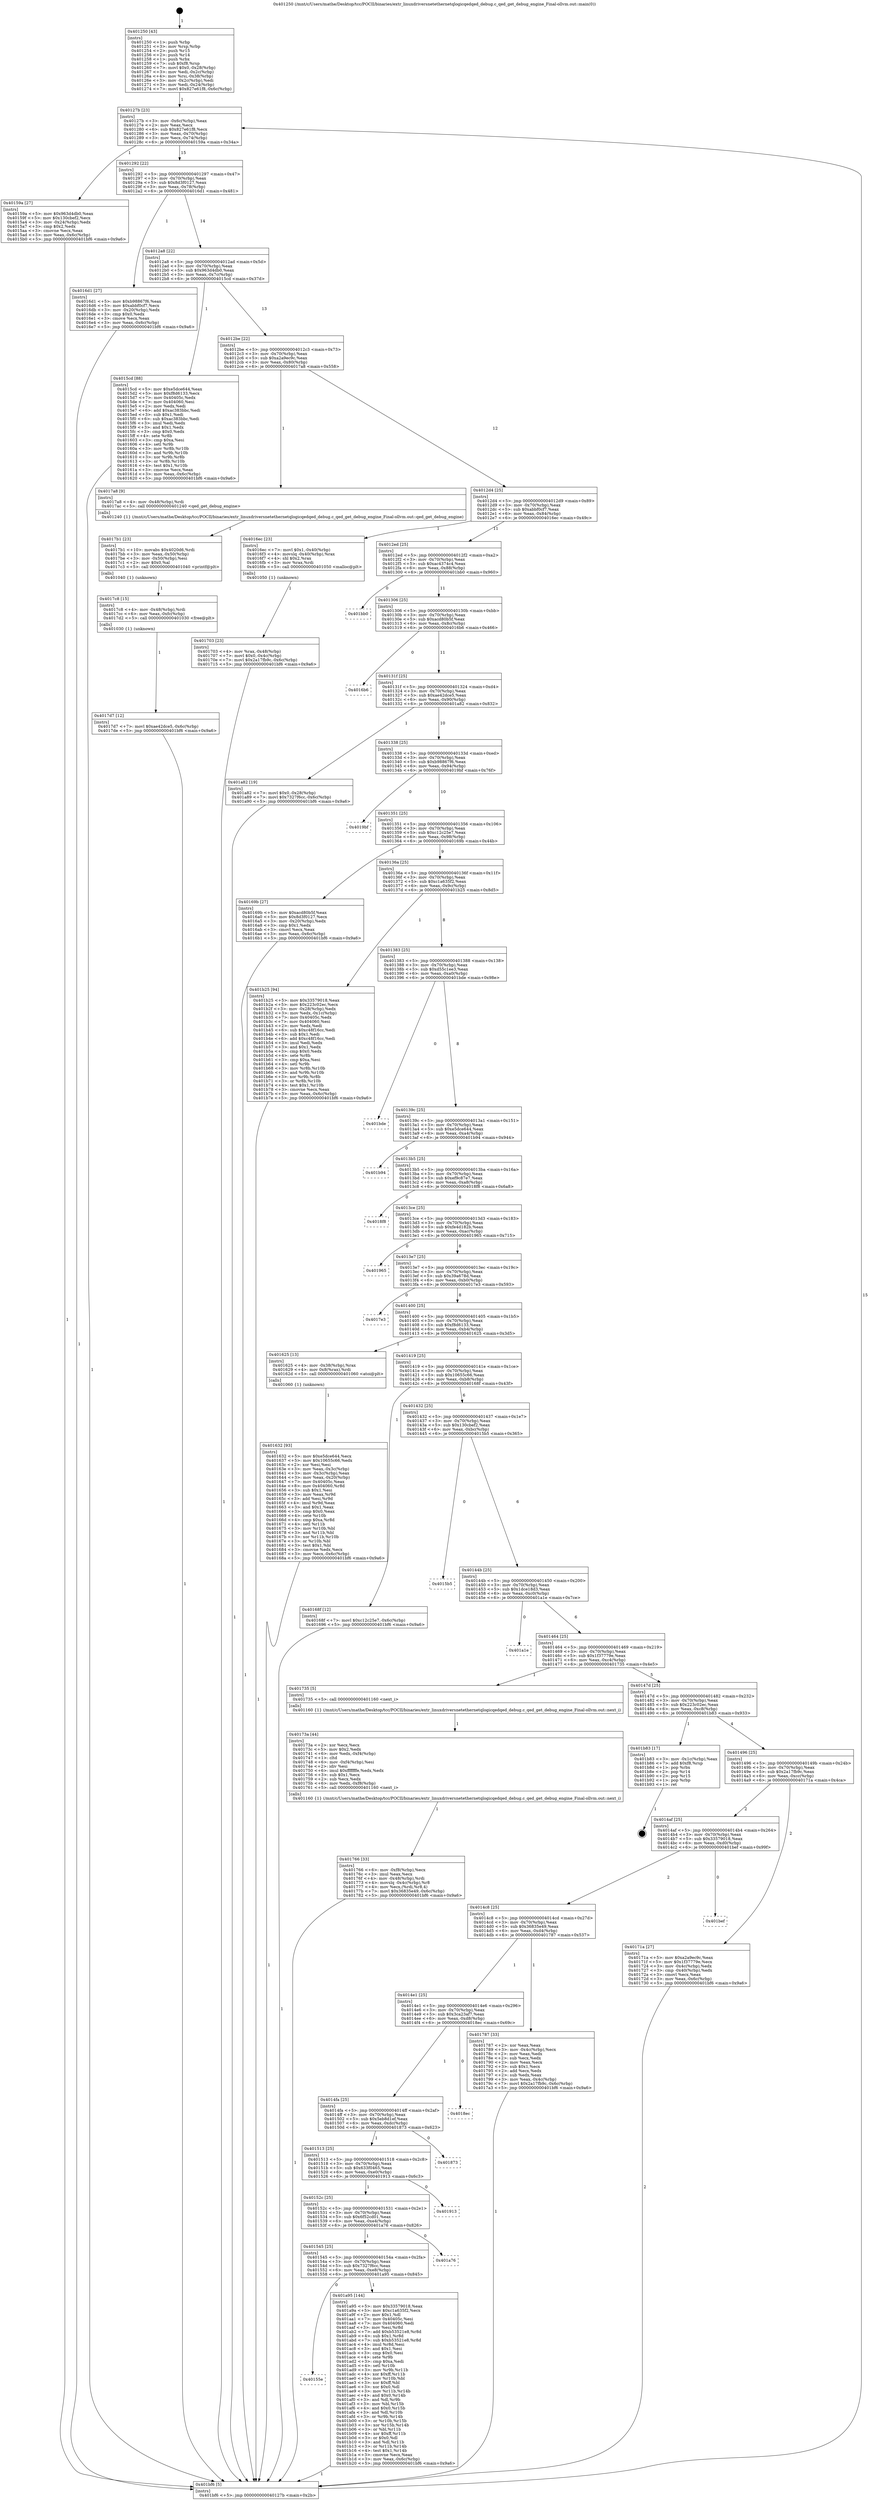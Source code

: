 digraph "0x401250" {
  label = "0x401250 (/mnt/c/Users/mathe/Desktop/tcc/POCII/binaries/extr_linuxdriversnetethernetqlogicqedqed_debug.c_qed_get_debug_engine_Final-ollvm.out::main(0))"
  labelloc = "t"
  node[shape=record]

  Entry [label="",width=0.3,height=0.3,shape=circle,fillcolor=black,style=filled]
  "0x40127b" [label="{
     0x40127b [23]\l
     | [instrs]\l
     &nbsp;&nbsp;0x40127b \<+3\>: mov -0x6c(%rbp),%eax\l
     &nbsp;&nbsp;0x40127e \<+2\>: mov %eax,%ecx\l
     &nbsp;&nbsp;0x401280 \<+6\>: sub $0x827e61f8,%ecx\l
     &nbsp;&nbsp;0x401286 \<+3\>: mov %eax,-0x70(%rbp)\l
     &nbsp;&nbsp;0x401289 \<+3\>: mov %ecx,-0x74(%rbp)\l
     &nbsp;&nbsp;0x40128c \<+6\>: je 000000000040159a \<main+0x34a\>\l
  }"]
  "0x40159a" [label="{
     0x40159a [27]\l
     | [instrs]\l
     &nbsp;&nbsp;0x40159a \<+5\>: mov $0x963d4db0,%eax\l
     &nbsp;&nbsp;0x40159f \<+5\>: mov $0x130cbef2,%ecx\l
     &nbsp;&nbsp;0x4015a4 \<+3\>: mov -0x24(%rbp),%edx\l
     &nbsp;&nbsp;0x4015a7 \<+3\>: cmp $0x2,%edx\l
     &nbsp;&nbsp;0x4015aa \<+3\>: cmovne %ecx,%eax\l
     &nbsp;&nbsp;0x4015ad \<+3\>: mov %eax,-0x6c(%rbp)\l
     &nbsp;&nbsp;0x4015b0 \<+5\>: jmp 0000000000401bf6 \<main+0x9a6\>\l
  }"]
  "0x401292" [label="{
     0x401292 [22]\l
     | [instrs]\l
     &nbsp;&nbsp;0x401292 \<+5\>: jmp 0000000000401297 \<main+0x47\>\l
     &nbsp;&nbsp;0x401297 \<+3\>: mov -0x70(%rbp),%eax\l
     &nbsp;&nbsp;0x40129a \<+5\>: sub $0x8d3f0127,%eax\l
     &nbsp;&nbsp;0x40129f \<+3\>: mov %eax,-0x78(%rbp)\l
     &nbsp;&nbsp;0x4012a2 \<+6\>: je 00000000004016d1 \<main+0x481\>\l
  }"]
  "0x401bf6" [label="{
     0x401bf6 [5]\l
     | [instrs]\l
     &nbsp;&nbsp;0x401bf6 \<+5\>: jmp 000000000040127b \<main+0x2b\>\l
  }"]
  "0x401250" [label="{
     0x401250 [43]\l
     | [instrs]\l
     &nbsp;&nbsp;0x401250 \<+1\>: push %rbp\l
     &nbsp;&nbsp;0x401251 \<+3\>: mov %rsp,%rbp\l
     &nbsp;&nbsp;0x401254 \<+2\>: push %r15\l
     &nbsp;&nbsp;0x401256 \<+2\>: push %r14\l
     &nbsp;&nbsp;0x401258 \<+1\>: push %rbx\l
     &nbsp;&nbsp;0x401259 \<+7\>: sub $0xf8,%rsp\l
     &nbsp;&nbsp;0x401260 \<+7\>: movl $0x0,-0x28(%rbp)\l
     &nbsp;&nbsp;0x401267 \<+3\>: mov %edi,-0x2c(%rbp)\l
     &nbsp;&nbsp;0x40126a \<+4\>: mov %rsi,-0x38(%rbp)\l
     &nbsp;&nbsp;0x40126e \<+3\>: mov -0x2c(%rbp),%edi\l
     &nbsp;&nbsp;0x401271 \<+3\>: mov %edi,-0x24(%rbp)\l
     &nbsp;&nbsp;0x401274 \<+7\>: movl $0x827e61f8,-0x6c(%rbp)\l
  }"]
  Exit [label="",width=0.3,height=0.3,shape=circle,fillcolor=black,style=filled,peripheries=2]
  "0x4016d1" [label="{
     0x4016d1 [27]\l
     | [instrs]\l
     &nbsp;&nbsp;0x4016d1 \<+5\>: mov $0xb98867f6,%eax\l
     &nbsp;&nbsp;0x4016d6 \<+5\>: mov $0xabbf0cf7,%ecx\l
     &nbsp;&nbsp;0x4016db \<+3\>: mov -0x20(%rbp),%edx\l
     &nbsp;&nbsp;0x4016de \<+3\>: cmp $0x0,%edx\l
     &nbsp;&nbsp;0x4016e1 \<+3\>: cmove %ecx,%eax\l
     &nbsp;&nbsp;0x4016e4 \<+3\>: mov %eax,-0x6c(%rbp)\l
     &nbsp;&nbsp;0x4016e7 \<+5\>: jmp 0000000000401bf6 \<main+0x9a6\>\l
  }"]
  "0x4012a8" [label="{
     0x4012a8 [22]\l
     | [instrs]\l
     &nbsp;&nbsp;0x4012a8 \<+5\>: jmp 00000000004012ad \<main+0x5d\>\l
     &nbsp;&nbsp;0x4012ad \<+3\>: mov -0x70(%rbp),%eax\l
     &nbsp;&nbsp;0x4012b0 \<+5\>: sub $0x963d4db0,%eax\l
     &nbsp;&nbsp;0x4012b5 \<+3\>: mov %eax,-0x7c(%rbp)\l
     &nbsp;&nbsp;0x4012b8 \<+6\>: je 00000000004015cd \<main+0x37d\>\l
  }"]
  "0x40155e" [label="{
     0x40155e\l
  }", style=dashed]
  "0x4015cd" [label="{
     0x4015cd [88]\l
     | [instrs]\l
     &nbsp;&nbsp;0x4015cd \<+5\>: mov $0xe5dce644,%eax\l
     &nbsp;&nbsp;0x4015d2 \<+5\>: mov $0xf8d6133,%ecx\l
     &nbsp;&nbsp;0x4015d7 \<+7\>: mov 0x40405c,%edx\l
     &nbsp;&nbsp;0x4015de \<+7\>: mov 0x404060,%esi\l
     &nbsp;&nbsp;0x4015e5 \<+2\>: mov %edx,%edi\l
     &nbsp;&nbsp;0x4015e7 \<+6\>: add $0xac383bbc,%edi\l
     &nbsp;&nbsp;0x4015ed \<+3\>: sub $0x1,%edi\l
     &nbsp;&nbsp;0x4015f0 \<+6\>: sub $0xac383bbc,%edi\l
     &nbsp;&nbsp;0x4015f6 \<+3\>: imul %edi,%edx\l
     &nbsp;&nbsp;0x4015f9 \<+3\>: and $0x1,%edx\l
     &nbsp;&nbsp;0x4015fc \<+3\>: cmp $0x0,%edx\l
     &nbsp;&nbsp;0x4015ff \<+4\>: sete %r8b\l
     &nbsp;&nbsp;0x401603 \<+3\>: cmp $0xa,%esi\l
     &nbsp;&nbsp;0x401606 \<+4\>: setl %r9b\l
     &nbsp;&nbsp;0x40160a \<+3\>: mov %r8b,%r10b\l
     &nbsp;&nbsp;0x40160d \<+3\>: and %r9b,%r10b\l
     &nbsp;&nbsp;0x401610 \<+3\>: xor %r9b,%r8b\l
     &nbsp;&nbsp;0x401613 \<+3\>: or %r8b,%r10b\l
     &nbsp;&nbsp;0x401616 \<+4\>: test $0x1,%r10b\l
     &nbsp;&nbsp;0x40161a \<+3\>: cmovne %ecx,%eax\l
     &nbsp;&nbsp;0x40161d \<+3\>: mov %eax,-0x6c(%rbp)\l
     &nbsp;&nbsp;0x401620 \<+5\>: jmp 0000000000401bf6 \<main+0x9a6\>\l
  }"]
  "0x4012be" [label="{
     0x4012be [22]\l
     | [instrs]\l
     &nbsp;&nbsp;0x4012be \<+5\>: jmp 00000000004012c3 \<main+0x73\>\l
     &nbsp;&nbsp;0x4012c3 \<+3\>: mov -0x70(%rbp),%eax\l
     &nbsp;&nbsp;0x4012c6 \<+5\>: sub $0xa2a9ec9c,%eax\l
     &nbsp;&nbsp;0x4012cb \<+3\>: mov %eax,-0x80(%rbp)\l
     &nbsp;&nbsp;0x4012ce \<+6\>: je 00000000004017a8 \<main+0x558\>\l
  }"]
  "0x401a95" [label="{
     0x401a95 [144]\l
     | [instrs]\l
     &nbsp;&nbsp;0x401a95 \<+5\>: mov $0x33579018,%eax\l
     &nbsp;&nbsp;0x401a9a \<+5\>: mov $0xc1a635f2,%ecx\l
     &nbsp;&nbsp;0x401a9f \<+2\>: mov $0x1,%dl\l
     &nbsp;&nbsp;0x401aa1 \<+7\>: mov 0x40405c,%esi\l
     &nbsp;&nbsp;0x401aa8 \<+7\>: mov 0x404060,%edi\l
     &nbsp;&nbsp;0x401aaf \<+3\>: mov %esi,%r8d\l
     &nbsp;&nbsp;0x401ab2 \<+7\>: add $0xb53521e8,%r8d\l
     &nbsp;&nbsp;0x401ab9 \<+4\>: sub $0x1,%r8d\l
     &nbsp;&nbsp;0x401abd \<+7\>: sub $0xb53521e8,%r8d\l
     &nbsp;&nbsp;0x401ac4 \<+4\>: imul %r8d,%esi\l
     &nbsp;&nbsp;0x401ac8 \<+3\>: and $0x1,%esi\l
     &nbsp;&nbsp;0x401acb \<+3\>: cmp $0x0,%esi\l
     &nbsp;&nbsp;0x401ace \<+4\>: sete %r9b\l
     &nbsp;&nbsp;0x401ad2 \<+3\>: cmp $0xa,%edi\l
     &nbsp;&nbsp;0x401ad5 \<+4\>: setl %r10b\l
     &nbsp;&nbsp;0x401ad9 \<+3\>: mov %r9b,%r11b\l
     &nbsp;&nbsp;0x401adc \<+4\>: xor $0xff,%r11b\l
     &nbsp;&nbsp;0x401ae0 \<+3\>: mov %r10b,%bl\l
     &nbsp;&nbsp;0x401ae3 \<+3\>: xor $0xff,%bl\l
     &nbsp;&nbsp;0x401ae6 \<+3\>: xor $0x0,%dl\l
     &nbsp;&nbsp;0x401ae9 \<+3\>: mov %r11b,%r14b\l
     &nbsp;&nbsp;0x401aec \<+4\>: and $0x0,%r14b\l
     &nbsp;&nbsp;0x401af0 \<+3\>: and %dl,%r9b\l
     &nbsp;&nbsp;0x401af3 \<+3\>: mov %bl,%r15b\l
     &nbsp;&nbsp;0x401af6 \<+4\>: and $0x0,%r15b\l
     &nbsp;&nbsp;0x401afa \<+3\>: and %dl,%r10b\l
     &nbsp;&nbsp;0x401afd \<+3\>: or %r9b,%r14b\l
     &nbsp;&nbsp;0x401b00 \<+3\>: or %r10b,%r15b\l
     &nbsp;&nbsp;0x401b03 \<+3\>: xor %r15b,%r14b\l
     &nbsp;&nbsp;0x401b06 \<+3\>: or %bl,%r11b\l
     &nbsp;&nbsp;0x401b09 \<+4\>: xor $0xff,%r11b\l
     &nbsp;&nbsp;0x401b0d \<+3\>: or $0x0,%dl\l
     &nbsp;&nbsp;0x401b10 \<+3\>: and %dl,%r11b\l
     &nbsp;&nbsp;0x401b13 \<+3\>: or %r11b,%r14b\l
     &nbsp;&nbsp;0x401b16 \<+4\>: test $0x1,%r14b\l
     &nbsp;&nbsp;0x401b1a \<+3\>: cmovne %ecx,%eax\l
     &nbsp;&nbsp;0x401b1d \<+3\>: mov %eax,-0x6c(%rbp)\l
     &nbsp;&nbsp;0x401b20 \<+5\>: jmp 0000000000401bf6 \<main+0x9a6\>\l
  }"]
  "0x4017a8" [label="{
     0x4017a8 [9]\l
     | [instrs]\l
     &nbsp;&nbsp;0x4017a8 \<+4\>: mov -0x48(%rbp),%rdi\l
     &nbsp;&nbsp;0x4017ac \<+5\>: call 0000000000401240 \<qed_get_debug_engine\>\l
     | [calls]\l
     &nbsp;&nbsp;0x401240 \{1\} (/mnt/c/Users/mathe/Desktop/tcc/POCII/binaries/extr_linuxdriversnetethernetqlogicqedqed_debug.c_qed_get_debug_engine_Final-ollvm.out::qed_get_debug_engine)\l
  }"]
  "0x4012d4" [label="{
     0x4012d4 [25]\l
     | [instrs]\l
     &nbsp;&nbsp;0x4012d4 \<+5\>: jmp 00000000004012d9 \<main+0x89\>\l
     &nbsp;&nbsp;0x4012d9 \<+3\>: mov -0x70(%rbp),%eax\l
     &nbsp;&nbsp;0x4012dc \<+5\>: sub $0xabbf0cf7,%eax\l
     &nbsp;&nbsp;0x4012e1 \<+6\>: mov %eax,-0x84(%rbp)\l
     &nbsp;&nbsp;0x4012e7 \<+6\>: je 00000000004016ec \<main+0x49c\>\l
  }"]
  "0x401545" [label="{
     0x401545 [25]\l
     | [instrs]\l
     &nbsp;&nbsp;0x401545 \<+5\>: jmp 000000000040154a \<main+0x2fa\>\l
     &nbsp;&nbsp;0x40154a \<+3\>: mov -0x70(%rbp),%eax\l
     &nbsp;&nbsp;0x40154d \<+5\>: sub $0x7327f6cc,%eax\l
     &nbsp;&nbsp;0x401552 \<+6\>: mov %eax,-0xe8(%rbp)\l
     &nbsp;&nbsp;0x401558 \<+6\>: je 0000000000401a95 \<main+0x845\>\l
  }"]
  "0x4016ec" [label="{
     0x4016ec [23]\l
     | [instrs]\l
     &nbsp;&nbsp;0x4016ec \<+7\>: movl $0x1,-0x40(%rbp)\l
     &nbsp;&nbsp;0x4016f3 \<+4\>: movslq -0x40(%rbp),%rax\l
     &nbsp;&nbsp;0x4016f7 \<+4\>: shl $0x2,%rax\l
     &nbsp;&nbsp;0x4016fb \<+3\>: mov %rax,%rdi\l
     &nbsp;&nbsp;0x4016fe \<+5\>: call 0000000000401050 \<malloc@plt\>\l
     | [calls]\l
     &nbsp;&nbsp;0x401050 \{1\} (unknown)\l
  }"]
  "0x4012ed" [label="{
     0x4012ed [25]\l
     | [instrs]\l
     &nbsp;&nbsp;0x4012ed \<+5\>: jmp 00000000004012f2 \<main+0xa2\>\l
     &nbsp;&nbsp;0x4012f2 \<+3\>: mov -0x70(%rbp),%eax\l
     &nbsp;&nbsp;0x4012f5 \<+5\>: sub $0xac4374c4,%eax\l
     &nbsp;&nbsp;0x4012fa \<+6\>: mov %eax,-0x88(%rbp)\l
     &nbsp;&nbsp;0x401300 \<+6\>: je 0000000000401bb0 \<main+0x960\>\l
  }"]
  "0x401a76" [label="{
     0x401a76\l
  }", style=dashed]
  "0x401bb0" [label="{
     0x401bb0\l
  }", style=dashed]
  "0x401306" [label="{
     0x401306 [25]\l
     | [instrs]\l
     &nbsp;&nbsp;0x401306 \<+5\>: jmp 000000000040130b \<main+0xbb\>\l
     &nbsp;&nbsp;0x40130b \<+3\>: mov -0x70(%rbp),%eax\l
     &nbsp;&nbsp;0x40130e \<+5\>: sub $0xacd80b5f,%eax\l
     &nbsp;&nbsp;0x401313 \<+6\>: mov %eax,-0x8c(%rbp)\l
     &nbsp;&nbsp;0x401319 \<+6\>: je 00000000004016b6 \<main+0x466\>\l
  }"]
  "0x40152c" [label="{
     0x40152c [25]\l
     | [instrs]\l
     &nbsp;&nbsp;0x40152c \<+5\>: jmp 0000000000401531 \<main+0x2e1\>\l
     &nbsp;&nbsp;0x401531 \<+3\>: mov -0x70(%rbp),%eax\l
     &nbsp;&nbsp;0x401534 \<+5\>: sub $0x6f52cd01,%eax\l
     &nbsp;&nbsp;0x401539 \<+6\>: mov %eax,-0xe4(%rbp)\l
     &nbsp;&nbsp;0x40153f \<+6\>: je 0000000000401a76 \<main+0x826\>\l
  }"]
  "0x4016b6" [label="{
     0x4016b6\l
  }", style=dashed]
  "0x40131f" [label="{
     0x40131f [25]\l
     | [instrs]\l
     &nbsp;&nbsp;0x40131f \<+5\>: jmp 0000000000401324 \<main+0xd4\>\l
     &nbsp;&nbsp;0x401324 \<+3\>: mov -0x70(%rbp),%eax\l
     &nbsp;&nbsp;0x401327 \<+5\>: sub $0xae42dce5,%eax\l
     &nbsp;&nbsp;0x40132c \<+6\>: mov %eax,-0x90(%rbp)\l
     &nbsp;&nbsp;0x401332 \<+6\>: je 0000000000401a82 \<main+0x832\>\l
  }"]
  "0x401913" [label="{
     0x401913\l
  }", style=dashed]
  "0x401a82" [label="{
     0x401a82 [19]\l
     | [instrs]\l
     &nbsp;&nbsp;0x401a82 \<+7\>: movl $0x0,-0x28(%rbp)\l
     &nbsp;&nbsp;0x401a89 \<+7\>: movl $0x7327f6cc,-0x6c(%rbp)\l
     &nbsp;&nbsp;0x401a90 \<+5\>: jmp 0000000000401bf6 \<main+0x9a6\>\l
  }"]
  "0x401338" [label="{
     0x401338 [25]\l
     | [instrs]\l
     &nbsp;&nbsp;0x401338 \<+5\>: jmp 000000000040133d \<main+0xed\>\l
     &nbsp;&nbsp;0x40133d \<+3\>: mov -0x70(%rbp),%eax\l
     &nbsp;&nbsp;0x401340 \<+5\>: sub $0xb98867f6,%eax\l
     &nbsp;&nbsp;0x401345 \<+6\>: mov %eax,-0x94(%rbp)\l
     &nbsp;&nbsp;0x40134b \<+6\>: je 00000000004019bf \<main+0x76f\>\l
  }"]
  "0x401513" [label="{
     0x401513 [25]\l
     | [instrs]\l
     &nbsp;&nbsp;0x401513 \<+5\>: jmp 0000000000401518 \<main+0x2c8\>\l
     &nbsp;&nbsp;0x401518 \<+3\>: mov -0x70(%rbp),%eax\l
     &nbsp;&nbsp;0x40151b \<+5\>: sub $0x633f0465,%eax\l
     &nbsp;&nbsp;0x401520 \<+6\>: mov %eax,-0xe0(%rbp)\l
     &nbsp;&nbsp;0x401526 \<+6\>: je 0000000000401913 \<main+0x6c3\>\l
  }"]
  "0x4019bf" [label="{
     0x4019bf\l
  }", style=dashed]
  "0x401351" [label="{
     0x401351 [25]\l
     | [instrs]\l
     &nbsp;&nbsp;0x401351 \<+5\>: jmp 0000000000401356 \<main+0x106\>\l
     &nbsp;&nbsp;0x401356 \<+3\>: mov -0x70(%rbp),%eax\l
     &nbsp;&nbsp;0x401359 \<+5\>: sub $0xc12c25e7,%eax\l
     &nbsp;&nbsp;0x40135e \<+6\>: mov %eax,-0x98(%rbp)\l
     &nbsp;&nbsp;0x401364 \<+6\>: je 000000000040169b \<main+0x44b\>\l
  }"]
  "0x401873" [label="{
     0x401873\l
  }", style=dashed]
  "0x40169b" [label="{
     0x40169b [27]\l
     | [instrs]\l
     &nbsp;&nbsp;0x40169b \<+5\>: mov $0xacd80b5f,%eax\l
     &nbsp;&nbsp;0x4016a0 \<+5\>: mov $0x8d3f0127,%ecx\l
     &nbsp;&nbsp;0x4016a5 \<+3\>: mov -0x20(%rbp),%edx\l
     &nbsp;&nbsp;0x4016a8 \<+3\>: cmp $0x1,%edx\l
     &nbsp;&nbsp;0x4016ab \<+3\>: cmovl %ecx,%eax\l
     &nbsp;&nbsp;0x4016ae \<+3\>: mov %eax,-0x6c(%rbp)\l
     &nbsp;&nbsp;0x4016b1 \<+5\>: jmp 0000000000401bf6 \<main+0x9a6\>\l
  }"]
  "0x40136a" [label="{
     0x40136a [25]\l
     | [instrs]\l
     &nbsp;&nbsp;0x40136a \<+5\>: jmp 000000000040136f \<main+0x11f\>\l
     &nbsp;&nbsp;0x40136f \<+3\>: mov -0x70(%rbp),%eax\l
     &nbsp;&nbsp;0x401372 \<+5\>: sub $0xc1a635f2,%eax\l
     &nbsp;&nbsp;0x401377 \<+6\>: mov %eax,-0x9c(%rbp)\l
     &nbsp;&nbsp;0x40137d \<+6\>: je 0000000000401b25 \<main+0x8d5\>\l
  }"]
  "0x4014fa" [label="{
     0x4014fa [25]\l
     | [instrs]\l
     &nbsp;&nbsp;0x4014fa \<+5\>: jmp 00000000004014ff \<main+0x2af\>\l
     &nbsp;&nbsp;0x4014ff \<+3\>: mov -0x70(%rbp),%eax\l
     &nbsp;&nbsp;0x401502 \<+5\>: sub $0x5eb8d1ef,%eax\l
     &nbsp;&nbsp;0x401507 \<+6\>: mov %eax,-0xdc(%rbp)\l
     &nbsp;&nbsp;0x40150d \<+6\>: je 0000000000401873 \<main+0x623\>\l
  }"]
  "0x401b25" [label="{
     0x401b25 [94]\l
     | [instrs]\l
     &nbsp;&nbsp;0x401b25 \<+5\>: mov $0x33579018,%eax\l
     &nbsp;&nbsp;0x401b2a \<+5\>: mov $0x223c02ec,%ecx\l
     &nbsp;&nbsp;0x401b2f \<+3\>: mov -0x28(%rbp),%edx\l
     &nbsp;&nbsp;0x401b32 \<+3\>: mov %edx,-0x1c(%rbp)\l
     &nbsp;&nbsp;0x401b35 \<+7\>: mov 0x40405c,%edx\l
     &nbsp;&nbsp;0x401b3c \<+7\>: mov 0x404060,%esi\l
     &nbsp;&nbsp;0x401b43 \<+2\>: mov %edx,%edi\l
     &nbsp;&nbsp;0x401b45 \<+6\>: sub $0xc48f16cc,%edi\l
     &nbsp;&nbsp;0x401b4b \<+3\>: sub $0x1,%edi\l
     &nbsp;&nbsp;0x401b4e \<+6\>: add $0xc48f16cc,%edi\l
     &nbsp;&nbsp;0x401b54 \<+3\>: imul %edi,%edx\l
     &nbsp;&nbsp;0x401b57 \<+3\>: and $0x1,%edx\l
     &nbsp;&nbsp;0x401b5a \<+3\>: cmp $0x0,%edx\l
     &nbsp;&nbsp;0x401b5d \<+4\>: sete %r8b\l
     &nbsp;&nbsp;0x401b61 \<+3\>: cmp $0xa,%esi\l
     &nbsp;&nbsp;0x401b64 \<+4\>: setl %r9b\l
     &nbsp;&nbsp;0x401b68 \<+3\>: mov %r8b,%r10b\l
     &nbsp;&nbsp;0x401b6b \<+3\>: and %r9b,%r10b\l
     &nbsp;&nbsp;0x401b6e \<+3\>: xor %r9b,%r8b\l
     &nbsp;&nbsp;0x401b71 \<+3\>: or %r8b,%r10b\l
     &nbsp;&nbsp;0x401b74 \<+4\>: test $0x1,%r10b\l
     &nbsp;&nbsp;0x401b78 \<+3\>: cmovne %ecx,%eax\l
     &nbsp;&nbsp;0x401b7b \<+3\>: mov %eax,-0x6c(%rbp)\l
     &nbsp;&nbsp;0x401b7e \<+5\>: jmp 0000000000401bf6 \<main+0x9a6\>\l
  }"]
  "0x401383" [label="{
     0x401383 [25]\l
     | [instrs]\l
     &nbsp;&nbsp;0x401383 \<+5\>: jmp 0000000000401388 \<main+0x138\>\l
     &nbsp;&nbsp;0x401388 \<+3\>: mov -0x70(%rbp),%eax\l
     &nbsp;&nbsp;0x40138b \<+5\>: sub $0xd55c1ee3,%eax\l
     &nbsp;&nbsp;0x401390 \<+6\>: mov %eax,-0xa0(%rbp)\l
     &nbsp;&nbsp;0x401396 \<+6\>: je 0000000000401bde \<main+0x98e\>\l
  }"]
  "0x4018ec" [label="{
     0x4018ec\l
  }", style=dashed]
  "0x401bde" [label="{
     0x401bde\l
  }", style=dashed]
  "0x40139c" [label="{
     0x40139c [25]\l
     | [instrs]\l
     &nbsp;&nbsp;0x40139c \<+5\>: jmp 00000000004013a1 \<main+0x151\>\l
     &nbsp;&nbsp;0x4013a1 \<+3\>: mov -0x70(%rbp),%eax\l
     &nbsp;&nbsp;0x4013a4 \<+5\>: sub $0xe5dce644,%eax\l
     &nbsp;&nbsp;0x4013a9 \<+6\>: mov %eax,-0xa4(%rbp)\l
     &nbsp;&nbsp;0x4013af \<+6\>: je 0000000000401b94 \<main+0x944\>\l
  }"]
  "0x4017d7" [label="{
     0x4017d7 [12]\l
     | [instrs]\l
     &nbsp;&nbsp;0x4017d7 \<+7\>: movl $0xae42dce5,-0x6c(%rbp)\l
     &nbsp;&nbsp;0x4017de \<+5\>: jmp 0000000000401bf6 \<main+0x9a6\>\l
  }"]
  "0x401b94" [label="{
     0x401b94\l
  }", style=dashed]
  "0x4013b5" [label="{
     0x4013b5 [25]\l
     | [instrs]\l
     &nbsp;&nbsp;0x4013b5 \<+5\>: jmp 00000000004013ba \<main+0x16a\>\l
     &nbsp;&nbsp;0x4013ba \<+3\>: mov -0x70(%rbp),%eax\l
     &nbsp;&nbsp;0x4013bd \<+5\>: sub $0xef9c87e7,%eax\l
     &nbsp;&nbsp;0x4013c2 \<+6\>: mov %eax,-0xa8(%rbp)\l
     &nbsp;&nbsp;0x4013c8 \<+6\>: je 00000000004018f8 \<main+0x6a8\>\l
  }"]
  "0x4017c8" [label="{
     0x4017c8 [15]\l
     | [instrs]\l
     &nbsp;&nbsp;0x4017c8 \<+4\>: mov -0x48(%rbp),%rdi\l
     &nbsp;&nbsp;0x4017cc \<+6\>: mov %eax,-0xfc(%rbp)\l
     &nbsp;&nbsp;0x4017d2 \<+5\>: call 0000000000401030 \<free@plt\>\l
     | [calls]\l
     &nbsp;&nbsp;0x401030 \{1\} (unknown)\l
  }"]
  "0x4018f8" [label="{
     0x4018f8\l
  }", style=dashed]
  "0x4013ce" [label="{
     0x4013ce [25]\l
     | [instrs]\l
     &nbsp;&nbsp;0x4013ce \<+5\>: jmp 00000000004013d3 \<main+0x183\>\l
     &nbsp;&nbsp;0x4013d3 \<+3\>: mov -0x70(%rbp),%eax\l
     &nbsp;&nbsp;0x4013d6 \<+5\>: sub $0xfe4d182b,%eax\l
     &nbsp;&nbsp;0x4013db \<+6\>: mov %eax,-0xac(%rbp)\l
     &nbsp;&nbsp;0x4013e1 \<+6\>: je 0000000000401965 \<main+0x715\>\l
  }"]
  "0x4017b1" [label="{
     0x4017b1 [23]\l
     | [instrs]\l
     &nbsp;&nbsp;0x4017b1 \<+10\>: movabs $0x4020d6,%rdi\l
     &nbsp;&nbsp;0x4017bb \<+3\>: mov %eax,-0x50(%rbp)\l
     &nbsp;&nbsp;0x4017be \<+3\>: mov -0x50(%rbp),%esi\l
     &nbsp;&nbsp;0x4017c1 \<+2\>: mov $0x0,%al\l
     &nbsp;&nbsp;0x4017c3 \<+5\>: call 0000000000401040 \<printf@plt\>\l
     | [calls]\l
     &nbsp;&nbsp;0x401040 \{1\} (unknown)\l
  }"]
  "0x401965" [label="{
     0x401965\l
  }", style=dashed]
  "0x4013e7" [label="{
     0x4013e7 [25]\l
     | [instrs]\l
     &nbsp;&nbsp;0x4013e7 \<+5\>: jmp 00000000004013ec \<main+0x19c\>\l
     &nbsp;&nbsp;0x4013ec \<+3\>: mov -0x70(%rbp),%eax\l
     &nbsp;&nbsp;0x4013ef \<+5\>: sub $0x39a678d,%eax\l
     &nbsp;&nbsp;0x4013f4 \<+6\>: mov %eax,-0xb0(%rbp)\l
     &nbsp;&nbsp;0x4013fa \<+6\>: je 00000000004017e3 \<main+0x593\>\l
  }"]
  "0x4014e1" [label="{
     0x4014e1 [25]\l
     | [instrs]\l
     &nbsp;&nbsp;0x4014e1 \<+5\>: jmp 00000000004014e6 \<main+0x296\>\l
     &nbsp;&nbsp;0x4014e6 \<+3\>: mov -0x70(%rbp),%eax\l
     &nbsp;&nbsp;0x4014e9 \<+5\>: sub $0x3ca23af7,%eax\l
     &nbsp;&nbsp;0x4014ee \<+6\>: mov %eax,-0xd8(%rbp)\l
     &nbsp;&nbsp;0x4014f4 \<+6\>: je 00000000004018ec \<main+0x69c\>\l
  }"]
  "0x4017e3" [label="{
     0x4017e3\l
  }", style=dashed]
  "0x401400" [label="{
     0x401400 [25]\l
     | [instrs]\l
     &nbsp;&nbsp;0x401400 \<+5\>: jmp 0000000000401405 \<main+0x1b5\>\l
     &nbsp;&nbsp;0x401405 \<+3\>: mov -0x70(%rbp),%eax\l
     &nbsp;&nbsp;0x401408 \<+5\>: sub $0xf8d6133,%eax\l
     &nbsp;&nbsp;0x40140d \<+6\>: mov %eax,-0xb4(%rbp)\l
     &nbsp;&nbsp;0x401413 \<+6\>: je 0000000000401625 \<main+0x3d5\>\l
  }"]
  "0x401787" [label="{
     0x401787 [33]\l
     | [instrs]\l
     &nbsp;&nbsp;0x401787 \<+2\>: xor %eax,%eax\l
     &nbsp;&nbsp;0x401789 \<+3\>: mov -0x4c(%rbp),%ecx\l
     &nbsp;&nbsp;0x40178c \<+2\>: mov %eax,%edx\l
     &nbsp;&nbsp;0x40178e \<+2\>: sub %ecx,%edx\l
     &nbsp;&nbsp;0x401790 \<+2\>: mov %eax,%ecx\l
     &nbsp;&nbsp;0x401792 \<+3\>: sub $0x1,%ecx\l
     &nbsp;&nbsp;0x401795 \<+2\>: add %ecx,%edx\l
     &nbsp;&nbsp;0x401797 \<+2\>: sub %edx,%eax\l
     &nbsp;&nbsp;0x401799 \<+3\>: mov %eax,-0x4c(%rbp)\l
     &nbsp;&nbsp;0x40179c \<+7\>: movl $0x2a17fb9c,-0x6c(%rbp)\l
     &nbsp;&nbsp;0x4017a3 \<+5\>: jmp 0000000000401bf6 \<main+0x9a6\>\l
  }"]
  "0x401625" [label="{
     0x401625 [13]\l
     | [instrs]\l
     &nbsp;&nbsp;0x401625 \<+4\>: mov -0x38(%rbp),%rax\l
     &nbsp;&nbsp;0x401629 \<+4\>: mov 0x8(%rax),%rdi\l
     &nbsp;&nbsp;0x40162d \<+5\>: call 0000000000401060 \<atoi@plt\>\l
     | [calls]\l
     &nbsp;&nbsp;0x401060 \{1\} (unknown)\l
  }"]
  "0x401419" [label="{
     0x401419 [25]\l
     | [instrs]\l
     &nbsp;&nbsp;0x401419 \<+5\>: jmp 000000000040141e \<main+0x1ce\>\l
     &nbsp;&nbsp;0x40141e \<+3\>: mov -0x70(%rbp),%eax\l
     &nbsp;&nbsp;0x401421 \<+5\>: sub $0x10655c66,%eax\l
     &nbsp;&nbsp;0x401426 \<+6\>: mov %eax,-0xb8(%rbp)\l
     &nbsp;&nbsp;0x40142c \<+6\>: je 000000000040168f \<main+0x43f\>\l
  }"]
  "0x401632" [label="{
     0x401632 [93]\l
     | [instrs]\l
     &nbsp;&nbsp;0x401632 \<+5\>: mov $0xe5dce644,%ecx\l
     &nbsp;&nbsp;0x401637 \<+5\>: mov $0x10655c66,%edx\l
     &nbsp;&nbsp;0x40163c \<+2\>: xor %esi,%esi\l
     &nbsp;&nbsp;0x40163e \<+3\>: mov %eax,-0x3c(%rbp)\l
     &nbsp;&nbsp;0x401641 \<+3\>: mov -0x3c(%rbp),%eax\l
     &nbsp;&nbsp;0x401644 \<+3\>: mov %eax,-0x20(%rbp)\l
     &nbsp;&nbsp;0x401647 \<+7\>: mov 0x40405c,%eax\l
     &nbsp;&nbsp;0x40164e \<+8\>: mov 0x404060,%r8d\l
     &nbsp;&nbsp;0x401656 \<+3\>: sub $0x1,%esi\l
     &nbsp;&nbsp;0x401659 \<+3\>: mov %eax,%r9d\l
     &nbsp;&nbsp;0x40165c \<+3\>: add %esi,%r9d\l
     &nbsp;&nbsp;0x40165f \<+4\>: imul %r9d,%eax\l
     &nbsp;&nbsp;0x401663 \<+3\>: and $0x1,%eax\l
     &nbsp;&nbsp;0x401666 \<+3\>: cmp $0x0,%eax\l
     &nbsp;&nbsp;0x401669 \<+4\>: sete %r10b\l
     &nbsp;&nbsp;0x40166d \<+4\>: cmp $0xa,%r8d\l
     &nbsp;&nbsp;0x401671 \<+4\>: setl %r11b\l
     &nbsp;&nbsp;0x401675 \<+3\>: mov %r10b,%bl\l
     &nbsp;&nbsp;0x401678 \<+3\>: and %r11b,%bl\l
     &nbsp;&nbsp;0x40167b \<+3\>: xor %r11b,%r10b\l
     &nbsp;&nbsp;0x40167e \<+3\>: or %r10b,%bl\l
     &nbsp;&nbsp;0x401681 \<+3\>: test $0x1,%bl\l
     &nbsp;&nbsp;0x401684 \<+3\>: cmovne %edx,%ecx\l
     &nbsp;&nbsp;0x401687 \<+3\>: mov %ecx,-0x6c(%rbp)\l
     &nbsp;&nbsp;0x40168a \<+5\>: jmp 0000000000401bf6 \<main+0x9a6\>\l
  }"]
  "0x4014c8" [label="{
     0x4014c8 [25]\l
     | [instrs]\l
     &nbsp;&nbsp;0x4014c8 \<+5\>: jmp 00000000004014cd \<main+0x27d\>\l
     &nbsp;&nbsp;0x4014cd \<+3\>: mov -0x70(%rbp),%eax\l
     &nbsp;&nbsp;0x4014d0 \<+5\>: sub $0x36835e49,%eax\l
     &nbsp;&nbsp;0x4014d5 \<+6\>: mov %eax,-0xd4(%rbp)\l
     &nbsp;&nbsp;0x4014db \<+6\>: je 0000000000401787 \<main+0x537\>\l
  }"]
  "0x40168f" [label="{
     0x40168f [12]\l
     | [instrs]\l
     &nbsp;&nbsp;0x40168f \<+7\>: movl $0xc12c25e7,-0x6c(%rbp)\l
     &nbsp;&nbsp;0x401696 \<+5\>: jmp 0000000000401bf6 \<main+0x9a6\>\l
  }"]
  "0x401432" [label="{
     0x401432 [25]\l
     | [instrs]\l
     &nbsp;&nbsp;0x401432 \<+5\>: jmp 0000000000401437 \<main+0x1e7\>\l
     &nbsp;&nbsp;0x401437 \<+3\>: mov -0x70(%rbp),%eax\l
     &nbsp;&nbsp;0x40143a \<+5\>: sub $0x130cbef2,%eax\l
     &nbsp;&nbsp;0x40143f \<+6\>: mov %eax,-0xbc(%rbp)\l
     &nbsp;&nbsp;0x401445 \<+6\>: je 00000000004015b5 \<main+0x365\>\l
  }"]
  "0x401703" [label="{
     0x401703 [23]\l
     | [instrs]\l
     &nbsp;&nbsp;0x401703 \<+4\>: mov %rax,-0x48(%rbp)\l
     &nbsp;&nbsp;0x401707 \<+7\>: movl $0x0,-0x4c(%rbp)\l
     &nbsp;&nbsp;0x40170e \<+7\>: movl $0x2a17fb9c,-0x6c(%rbp)\l
     &nbsp;&nbsp;0x401715 \<+5\>: jmp 0000000000401bf6 \<main+0x9a6\>\l
  }"]
  "0x401bef" [label="{
     0x401bef\l
  }", style=dashed]
  "0x4015b5" [label="{
     0x4015b5\l
  }", style=dashed]
  "0x40144b" [label="{
     0x40144b [25]\l
     | [instrs]\l
     &nbsp;&nbsp;0x40144b \<+5\>: jmp 0000000000401450 \<main+0x200\>\l
     &nbsp;&nbsp;0x401450 \<+3\>: mov -0x70(%rbp),%eax\l
     &nbsp;&nbsp;0x401453 \<+5\>: sub $0x1dce18d3,%eax\l
     &nbsp;&nbsp;0x401458 \<+6\>: mov %eax,-0xc0(%rbp)\l
     &nbsp;&nbsp;0x40145e \<+6\>: je 0000000000401a1e \<main+0x7ce\>\l
  }"]
  "0x401766" [label="{
     0x401766 [33]\l
     | [instrs]\l
     &nbsp;&nbsp;0x401766 \<+6\>: mov -0xf8(%rbp),%ecx\l
     &nbsp;&nbsp;0x40176c \<+3\>: imul %eax,%ecx\l
     &nbsp;&nbsp;0x40176f \<+4\>: mov -0x48(%rbp),%rdi\l
     &nbsp;&nbsp;0x401773 \<+4\>: movslq -0x4c(%rbp),%r8\l
     &nbsp;&nbsp;0x401777 \<+4\>: mov %ecx,(%rdi,%r8,4)\l
     &nbsp;&nbsp;0x40177b \<+7\>: movl $0x36835e49,-0x6c(%rbp)\l
     &nbsp;&nbsp;0x401782 \<+5\>: jmp 0000000000401bf6 \<main+0x9a6\>\l
  }"]
  "0x401a1e" [label="{
     0x401a1e\l
  }", style=dashed]
  "0x401464" [label="{
     0x401464 [25]\l
     | [instrs]\l
     &nbsp;&nbsp;0x401464 \<+5\>: jmp 0000000000401469 \<main+0x219\>\l
     &nbsp;&nbsp;0x401469 \<+3\>: mov -0x70(%rbp),%eax\l
     &nbsp;&nbsp;0x40146c \<+5\>: sub $0x1f37779e,%eax\l
     &nbsp;&nbsp;0x401471 \<+6\>: mov %eax,-0xc4(%rbp)\l
     &nbsp;&nbsp;0x401477 \<+6\>: je 0000000000401735 \<main+0x4e5\>\l
  }"]
  "0x40173a" [label="{
     0x40173a [44]\l
     | [instrs]\l
     &nbsp;&nbsp;0x40173a \<+2\>: xor %ecx,%ecx\l
     &nbsp;&nbsp;0x40173c \<+5\>: mov $0x2,%edx\l
     &nbsp;&nbsp;0x401741 \<+6\>: mov %edx,-0xf4(%rbp)\l
     &nbsp;&nbsp;0x401747 \<+1\>: cltd\l
     &nbsp;&nbsp;0x401748 \<+6\>: mov -0xf4(%rbp),%esi\l
     &nbsp;&nbsp;0x40174e \<+2\>: idiv %esi\l
     &nbsp;&nbsp;0x401750 \<+6\>: imul $0xfffffffe,%edx,%edx\l
     &nbsp;&nbsp;0x401756 \<+3\>: sub $0x1,%ecx\l
     &nbsp;&nbsp;0x401759 \<+2\>: sub %ecx,%edx\l
     &nbsp;&nbsp;0x40175b \<+6\>: mov %edx,-0xf8(%rbp)\l
     &nbsp;&nbsp;0x401761 \<+5\>: call 0000000000401160 \<next_i\>\l
     | [calls]\l
     &nbsp;&nbsp;0x401160 \{1\} (/mnt/c/Users/mathe/Desktop/tcc/POCII/binaries/extr_linuxdriversnetethernetqlogicqedqed_debug.c_qed_get_debug_engine_Final-ollvm.out::next_i)\l
  }"]
  "0x401735" [label="{
     0x401735 [5]\l
     | [instrs]\l
     &nbsp;&nbsp;0x401735 \<+5\>: call 0000000000401160 \<next_i\>\l
     | [calls]\l
     &nbsp;&nbsp;0x401160 \{1\} (/mnt/c/Users/mathe/Desktop/tcc/POCII/binaries/extr_linuxdriversnetethernetqlogicqedqed_debug.c_qed_get_debug_engine_Final-ollvm.out::next_i)\l
  }"]
  "0x40147d" [label="{
     0x40147d [25]\l
     | [instrs]\l
     &nbsp;&nbsp;0x40147d \<+5\>: jmp 0000000000401482 \<main+0x232\>\l
     &nbsp;&nbsp;0x401482 \<+3\>: mov -0x70(%rbp),%eax\l
     &nbsp;&nbsp;0x401485 \<+5\>: sub $0x223c02ec,%eax\l
     &nbsp;&nbsp;0x40148a \<+6\>: mov %eax,-0xc8(%rbp)\l
     &nbsp;&nbsp;0x401490 \<+6\>: je 0000000000401b83 \<main+0x933\>\l
  }"]
  "0x4014af" [label="{
     0x4014af [25]\l
     | [instrs]\l
     &nbsp;&nbsp;0x4014af \<+5\>: jmp 00000000004014b4 \<main+0x264\>\l
     &nbsp;&nbsp;0x4014b4 \<+3\>: mov -0x70(%rbp),%eax\l
     &nbsp;&nbsp;0x4014b7 \<+5\>: sub $0x33579018,%eax\l
     &nbsp;&nbsp;0x4014bc \<+6\>: mov %eax,-0xd0(%rbp)\l
     &nbsp;&nbsp;0x4014c2 \<+6\>: je 0000000000401bef \<main+0x99f\>\l
  }"]
  "0x401b83" [label="{
     0x401b83 [17]\l
     | [instrs]\l
     &nbsp;&nbsp;0x401b83 \<+3\>: mov -0x1c(%rbp),%eax\l
     &nbsp;&nbsp;0x401b86 \<+7\>: add $0xf8,%rsp\l
     &nbsp;&nbsp;0x401b8d \<+1\>: pop %rbx\l
     &nbsp;&nbsp;0x401b8e \<+2\>: pop %r14\l
     &nbsp;&nbsp;0x401b90 \<+2\>: pop %r15\l
     &nbsp;&nbsp;0x401b92 \<+1\>: pop %rbp\l
     &nbsp;&nbsp;0x401b93 \<+1\>: ret\l
  }"]
  "0x401496" [label="{
     0x401496 [25]\l
     | [instrs]\l
     &nbsp;&nbsp;0x401496 \<+5\>: jmp 000000000040149b \<main+0x24b\>\l
     &nbsp;&nbsp;0x40149b \<+3\>: mov -0x70(%rbp),%eax\l
     &nbsp;&nbsp;0x40149e \<+5\>: sub $0x2a17fb9c,%eax\l
     &nbsp;&nbsp;0x4014a3 \<+6\>: mov %eax,-0xcc(%rbp)\l
     &nbsp;&nbsp;0x4014a9 \<+6\>: je 000000000040171a \<main+0x4ca\>\l
  }"]
  "0x40171a" [label="{
     0x40171a [27]\l
     | [instrs]\l
     &nbsp;&nbsp;0x40171a \<+5\>: mov $0xa2a9ec9c,%eax\l
     &nbsp;&nbsp;0x40171f \<+5\>: mov $0x1f37779e,%ecx\l
     &nbsp;&nbsp;0x401724 \<+3\>: mov -0x4c(%rbp),%edx\l
     &nbsp;&nbsp;0x401727 \<+3\>: cmp -0x40(%rbp),%edx\l
     &nbsp;&nbsp;0x40172a \<+3\>: cmovl %ecx,%eax\l
     &nbsp;&nbsp;0x40172d \<+3\>: mov %eax,-0x6c(%rbp)\l
     &nbsp;&nbsp;0x401730 \<+5\>: jmp 0000000000401bf6 \<main+0x9a6\>\l
  }"]
  Entry -> "0x401250" [label=" 1"]
  "0x40127b" -> "0x40159a" [label=" 1"]
  "0x40127b" -> "0x401292" [label=" 15"]
  "0x40159a" -> "0x401bf6" [label=" 1"]
  "0x401250" -> "0x40127b" [label=" 1"]
  "0x401bf6" -> "0x40127b" [label=" 15"]
  "0x401b83" -> Exit [label=" 1"]
  "0x401292" -> "0x4016d1" [label=" 1"]
  "0x401292" -> "0x4012a8" [label=" 14"]
  "0x401b25" -> "0x401bf6" [label=" 1"]
  "0x4012a8" -> "0x4015cd" [label=" 1"]
  "0x4012a8" -> "0x4012be" [label=" 13"]
  "0x4015cd" -> "0x401bf6" [label=" 1"]
  "0x401a95" -> "0x401bf6" [label=" 1"]
  "0x4012be" -> "0x4017a8" [label=" 1"]
  "0x4012be" -> "0x4012d4" [label=" 12"]
  "0x401545" -> "0x40155e" [label=" 0"]
  "0x4012d4" -> "0x4016ec" [label=" 1"]
  "0x4012d4" -> "0x4012ed" [label=" 11"]
  "0x401545" -> "0x401a95" [label=" 1"]
  "0x4012ed" -> "0x401bb0" [label=" 0"]
  "0x4012ed" -> "0x401306" [label=" 11"]
  "0x40152c" -> "0x401545" [label=" 1"]
  "0x401306" -> "0x4016b6" [label=" 0"]
  "0x401306" -> "0x40131f" [label=" 11"]
  "0x40152c" -> "0x401a76" [label=" 0"]
  "0x40131f" -> "0x401a82" [label=" 1"]
  "0x40131f" -> "0x401338" [label=" 10"]
  "0x401513" -> "0x40152c" [label=" 1"]
  "0x401338" -> "0x4019bf" [label=" 0"]
  "0x401338" -> "0x401351" [label=" 10"]
  "0x401513" -> "0x401913" [label=" 0"]
  "0x401351" -> "0x40169b" [label=" 1"]
  "0x401351" -> "0x40136a" [label=" 9"]
  "0x4014fa" -> "0x401513" [label=" 1"]
  "0x40136a" -> "0x401b25" [label=" 1"]
  "0x40136a" -> "0x401383" [label=" 8"]
  "0x4014fa" -> "0x401873" [label=" 0"]
  "0x401383" -> "0x401bde" [label=" 0"]
  "0x401383" -> "0x40139c" [label=" 8"]
  "0x4014e1" -> "0x4014fa" [label=" 1"]
  "0x40139c" -> "0x401b94" [label=" 0"]
  "0x40139c" -> "0x4013b5" [label=" 8"]
  "0x4014e1" -> "0x4018ec" [label=" 0"]
  "0x4013b5" -> "0x4018f8" [label=" 0"]
  "0x4013b5" -> "0x4013ce" [label=" 8"]
  "0x401a82" -> "0x401bf6" [label=" 1"]
  "0x4013ce" -> "0x401965" [label=" 0"]
  "0x4013ce" -> "0x4013e7" [label=" 8"]
  "0x4017d7" -> "0x401bf6" [label=" 1"]
  "0x4013e7" -> "0x4017e3" [label=" 0"]
  "0x4013e7" -> "0x401400" [label=" 8"]
  "0x4017c8" -> "0x4017d7" [label=" 1"]
  "0x401400" -> "0x401625" [label=" 1"]
  "0x401400" -> "0x401419" [label=" 7"]
  "0x401625" -> "0x401632" [label=" 1"]
  "0x401632" -> "0x401bf6" [label=" 1"]
  "0x4017b1" -> "0x4017c8" [label=" 1"]
  "0x401419" -> "0x40168f" [label=" 1"]
  "0x401419" -> "0x401432" [label=" 6"]
  "0x40168f" -> "0x401bf6" [label=" 1"]
  "0x40169b" -> "0x401bf6" [label=" 1"]
  "0x4016d1" -> "0x401bf6" [label=" 1"]
  "0x4016ec" -> "0x401703" [label=" 1"]
  "0x401703" -> "0x401bf6" [label=" 1"]
  "0x401787" -> "0x401bf6" [label=" 1"]
  "0x401432" -> "0x4015b5" [label=" 0"]
  "0x401432" -> "0x40144b" [label=" 6"]
  "0x4014c8" -> "0x4014e1" [label=" 1"]
  "0x40144b" -> "0x401a1e" [label=" 0"]
  "0x40144b" -> "0x401464" [label=" 6"]
  "0x4017a8" -> "0x4017b1" [label=" 1"]
  "0x401464" -> "0x401735" [label=" 1"]
  "0x401464" -> "0x40147d" [label=" 5"]
  "0x4014af" -> "0x4014c8" [label=" 2"]
  "0x40147d" -> "0x401b83" [label=" 1"]
  "0x40147d" -> "0x401496" [label=" 4"]
  "0x4014af" -> "0x401bef" [label=" 0"]
  "0x401496" -> "0x40171a" [label=" 2"]
  "0x401496" -> "0x4014af" [label=" 2"]
  "0x40171a" -> "0x401bf6" [label=" 2"]
  "0x401735" -> "0x40173a" [label=" 1"]
  "0x40173a" -> "0x401766" [label=" 1"]
  "0x401766" -> "0x401bf6" [label=" 1"]
  "0x4014c8" -> "0x401787" [label=" 1"]
}
